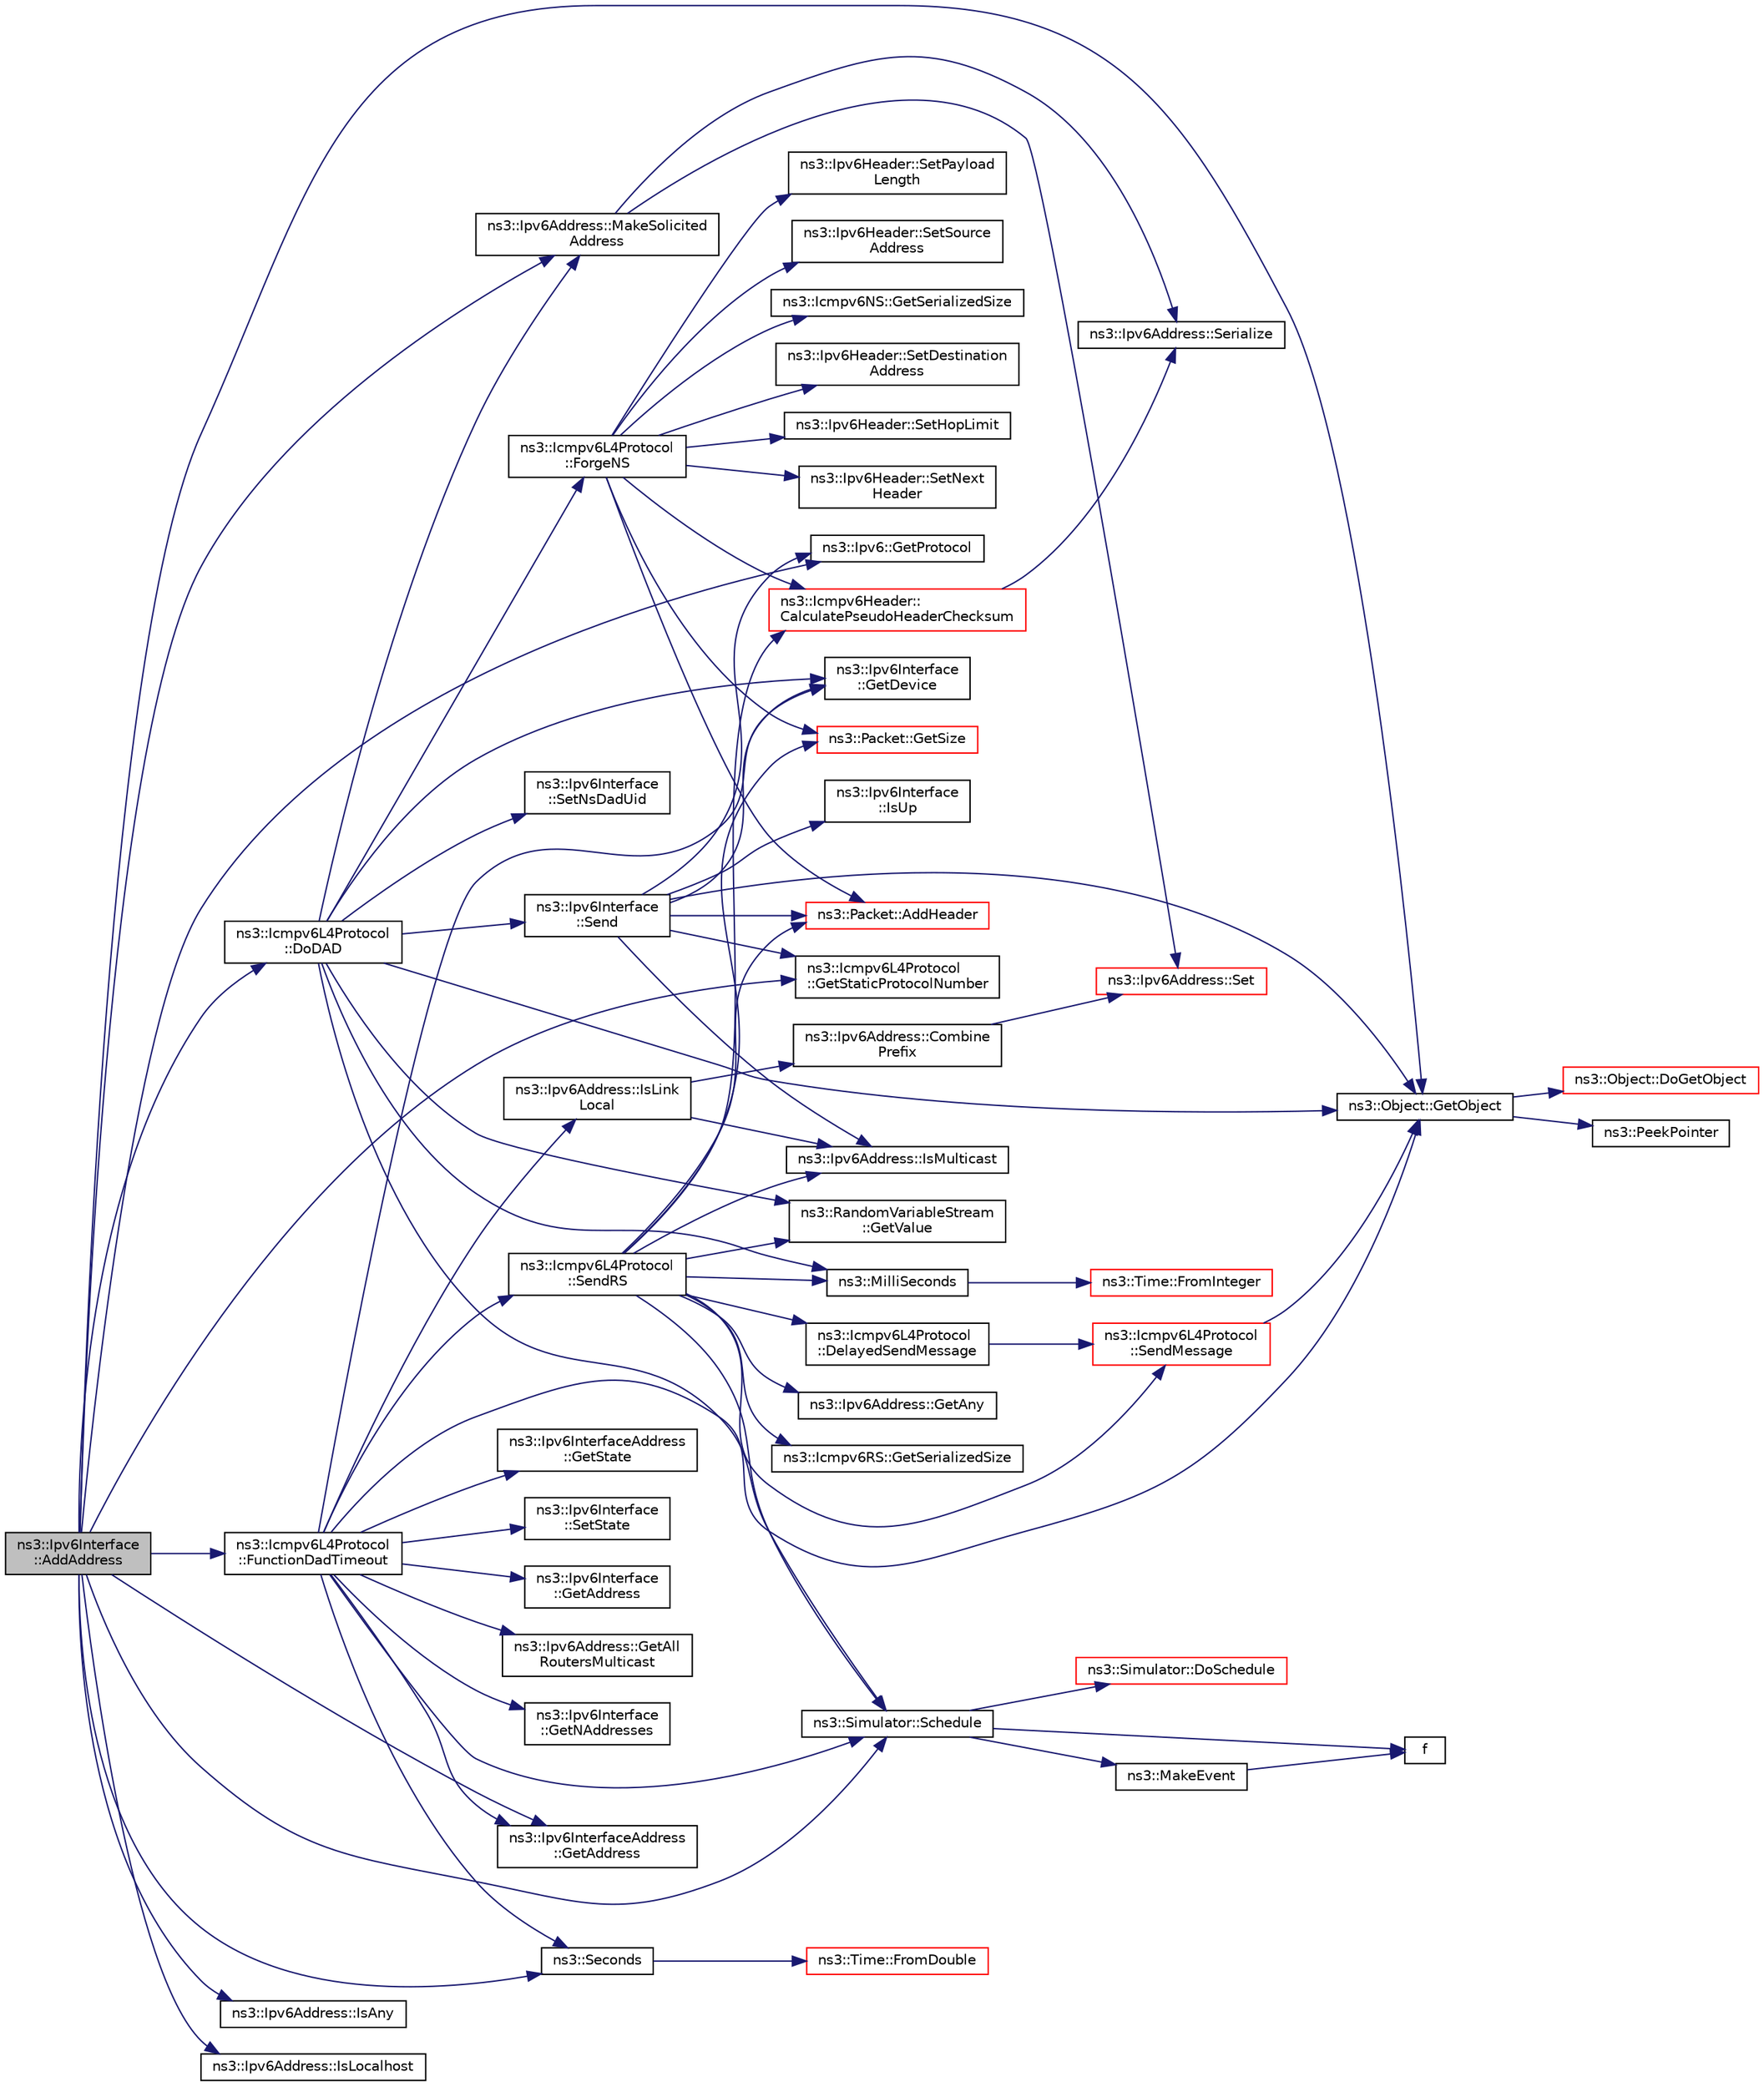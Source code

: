 digraph "ns3::Ipv6Interface::AddAddress"
{
 // LATEX_PDF_SIZE
  edge [fontname="Helvetica",fontsize="10",labelfontname="Helvetica",labelfontsize="10"];
  node [fontname="Helvetica",fontsize="10",shape=record];
  rankdir="LR";
  Node1 [label="ns3::Ipv6Interface\l::AddAddress",height=0.2,width=0.4,color="black", fillcolor="grey75", style="filled", fontcolor="black",tooltip="Add an IPv6 address."];
  Node1 -> Node2 [color="midnightblue",fontsize="10",style="solid",fontname="Helvetica"];
  Node2 [label="ns3::Icmpv6L4Protocol\l::DoDAD",height=0.2,width=0.4,color="black", fillcolor="white", style="filled",URL="$classns3_1_1_icmpv6_l4_protocol.html#a926ea8e638e30cee8c3c17d4141f3f58",tooltip="Do the Duplication Address Detection (DAD)."];
  Node2 -> Node3 [color="midnightblue",fontsize="10",style="solid",fontname="Helvetica"];
  Node3 [label="ns3::Icmpv6L4Protocol\l::ForgeNS",height=0.2,width=0.4,color="black", fillcolor="white", style="filled",URL="$classns3_1_1_icmpv6_l4_protocol.html#adb98e7ef239b59c186a7c96bf9735068",tooltip="Forge a Neighbor Solicitation."];
  Node3 -> Node4 [color="midnightblue",fontsize="10",style="solid",fontname="Helvetica"];
  Node4 [label="ns3::Packet::AddHeader",height=0.2,width=0.4,color="red", fillcolor="white", style="filled",URL="$classns3_1_1_packet.html#a465108c595a0bc592095cbcab1832ed8",tooltip="Add header to this packet."];
  Node3 -> Node49 [color="midnightblue",fontsize="10",style="solid",fontname="Helvetica"];
  Node49 [label="ns3::Icmpv6Header::\lCalculatePseudoHeaderChecksum",height=0.2,width=0.4,color="red", fillcolor="white", style="filled",URL="$classns3_1_1_icmpv6_header.html#aa0598a05dad2904576ed853885f4ed40",tooltip="Calculate pseudo header checksum for IPv6."];
  Node49 -> Node51 [color="midnightblue",fontsize="10",style="solid",fontname="Helvetica"];
  Node51 [label="ns3::Ipv6Address::Serialize",height=0.2,width=0.4,color="black", fillcolor="white", style="filled",URL="$classns3_1_1_ipv6_address.html#a9f32100844ccb06148ce661a833716bc",tooltip="Serialize this address to a 16-byte buffer."];
  Node3 -> Node55 [color="midnightblue",fontsize="10",style="solid",fontname="Helvetica"];
  Node55 [label="ns3::Icmpv6NS::GetSerializedSize",height=0.2,width=0.4,color="black", fillcolor="white", style="filled",URL="$classns3_1_1_icmpv6_n_s.html#a6cabefb0a72f471458dc98f4653cd687",tooltip="Get the serialized size."];
  Node3 -> Node56 [color="midnightblue",fontsize="10",style="solid",fontname="Helvetica"];
  Node56 [label="ns3::Packet::GetSize",height=0.2,width=0.4,color="red", fillcolor="white", style="filled",URL="$classns3_1_1_packet.html#afff7cb1ff518ee6dc0d424e10a5ad6ec",tooltip="Returns the the size in bytes of the packet (including the zero-filled initial payload)."];
  Node3 -> Node58 [color="midnightblue",fontsize="10",style="solid",fontname="Helvetica"];
  Node58 [label="ns3::Ipv6Header::SetDestination\lAddress",height=0.2,width=0.4,color="black", fillcolor="white", style="filled",URL="$classns3_1_1_ipv6_header.html#af42a4936f1f94fa012dfd33e3d5d9e9a",tooltip="Set the \"Destination address\" field."];
  Node3 -> Node59 [color="midnightblue",fontsize="10",style="solid",fontname="Helvetica"];
  Node59 [label="ns3::Ipv6Header::SetHopLimit",height=0.2,width=0.4,color="black", fillcolor="white", style="filled",URL="$classns3_1_1_ipv6_header.html#a5133fdec9ec05d089d9c47f476715d73",tooltip="Set the \"Hop limit\" field (TTL)."];
  Node3 -> Node60 [color="midnightblue",fontsize="10",style="solid",fontname="Helvetica"];
  Node60 [label="ns3::Ipv6Header::SetNext\lHeader",height=0.2,width=0.4,color="black", fillcolor="white", style="filled",URL="$classns3_1_1_ipv6_header.html#add71fca40c6bf671bcc1403557a0852d",tooltip="Set the \"Next header\" field."];
  Node3 -> Node61 [color="midnightblue",fontsize="10",style="solid",fontname="Helvetica"];
  Node61 [label="ns3::Ipv6Header::SetPayload\lLength",height=0.2,width=0.4,color="black", fillcolor="white", style="filled",URL="$classns3_1_1_ipv6_header.html#a6d888c3bc07b2f523c1f8512e976a25b",tooltip="Set the \"Payload length\" field."];
  Node3 -> Node62 [color="midnightblue",fontsize="10",style="solid",fontname="Helvetica"];
  Node62 [label="ns3::Ipv6Header::SetSource\lAddress",height=0.2,width=0.4,color="black", fillcolor="white", style="filled",URL="$classns3_1_1_ipv6_header.html#aa0c5fe268a9a8096dfe9d4f7147241ab",tooltip="Set the \"Source address\" field."];
  Node2 -> Node63 [color="midnightblue",fontsize="10",style="solid",fontname="Helvetica"];
  Node63 [label="ns3::Ipv6Interface\l::GetDevice",height=0.2,width=0.4,color="black", fillcolor="white", style="filled",URL="$classns3_1_1_ipv6_interface.html#ae48d61d8e995e585a74050d78455bac7",tooltip="Get the NetDevice."];
  Node2 -> Node64 [color="midnightblue",fontsize="10",style="solid",fontname="Helvetica"];
  Node64 [label="ns3::Object::GetObject",height=0.2,width=0.4,color="black", fillcolor="white", style="filled",URL="$classns3_1_1_object.html#ad21f5401ff705cd29c37f931ea3afc18",tooltip="Get a pointer to the requested aggregated Object."];
  Node64 -> Node65 [color="midnightblue",fontsize="10",style="solid",fontname="Helvetica"];
  Node65 [label="ns3::Object::DoGetObject",height=0.2,width=0.4,color="red", fillcolor="white", style="filled",URL="$classns3_1_1_object.html#a7c009975f7c0994cb47a69f713745e0a",tooltip="Find an Object of TypeId tid in the aggregates of this Object."];
  Node64 -> Node76 [color="midnightblue",fontsize="10",style="solid",fontname="Helvetica"];
  Node76 [label="ns3::PeekPointer",height=0.2,width=0.4,color="black", fillcolor="white", style="filled",URL="$namespacens3.html#af2a7557fe9afdd98d8f6f8f6e412cf5a",tooltip=" "];
  Node2 -> Node77 [color="midnightblue",fontsize="10",style="solid",fontname="Helvetica"];
  Node77 [label="ns3::RandomVariableStream\l::GetValue",height=0.2,width=0.4,color="black", fillcolor="white", style="filled",URL="$classns3_1_1_random_variable_stream.html#a4fa5944dc4cb11544e661ed23072b36c",tooltip="Get the next random value as a double drawn from the distribution."];
  Node2 -> Node78 [color="midnightblue",fontsize="10",style="solid",fontname="Helvetica"];
  Node78 [label="ns3::Ipv6Address::MakeSolicited\lAddress",height=0.2,width=0.4,color="black", fillcolor="white", style="filled",URL="$classns3_1_1_ipv6_address.html#a1f6831d89cb902b8af5c73baaab97832",tooltip="Make the solicited IPv6 address."];
  Node78 -> Node51 [color="midnightblue",fontsize="10",style="solid",fontname="Helvetica"];
  Node78 -> Node79 [color="midnightblue",fontsize="10",style="solid",fontname="Helvetica"];
  Node79 [label="ns3::Ipv6Address::Set",height=0.2,width=0.4,color="red", fillcolor="white", style="filled",URL="$classns3_1_1_ipv6_address.html#aa5566a72cd0db41ef149a444977b6d7f",tooltip="Sets an Ipv6Address by parsing the input C-string."];
  Node2 -> Node81 [color="midnightblue",fontsize="10",style="solid",fontname="Helvetica"];
  Node81 [label="ns3::MilliSeconds",height=0.2,width=0.4,color="black", fillcolor="white", style="filled",URL="$group__timecivil.html#gaf26127cf4571146b83a92ee18679c7a9",tooltip="Construct a Time in the indicated unit."];
  Node81 -> Node82 [color="midnightblue",fontsize="10",style="solid",fontname="Helvetica"];
  Node82 [label="ns3::Time::FromInteger",height=0.2,width=0.4,color="red", fillcolor="white", style="filled",URL="$classns3_1_1_time.html#a3e742c67b2764e75ff95f9b754d43fe9",tooltip="Create a Time equal to value in unit unit."];
  Node2 -> Node91 [color="midnightblue",fontsize="10",style="solid",fontname="Helvetica"];
  Node91 [label="ns3::Simulator::Schedule",height=0.2,width=0.4,color="black", fillcolor="white", style="filled",URL="$classns3_1_1_simulator.html#a3da7d28335c8ac0e3e86781f766df241",tooltip="Schedule an event to expire after delay."];
  Node91 -> Node92 [color="midnightblue",fontsize="10",style="solid",fontname="Helvetica"];
  Node92 [label="ns3::Simulator::DoSchedule",height=0.2,width=0.4,color="red", fillcolor="white", style="filled",URL="$classns3_1_1_simulator.html#a47af23973938819bdc89cb2807e09ed5",tooltip="Implementation of the various Schedule methods."];
  Node91 -> Node140 [color="midnightblue",fontsize="10",style="solid",fontname="Helvetica"];
  Node140 [label="f",height=0.2,width=0.4,color="black", fillcolor="white", style="filled",URL="$80211b_8c.html#ae7ffc1a8f84fa47a0812b2f2b9627132",tooltip=" "];
  Node91 -> Node141 [color="midnightblue",fontsize="10",style="solid",fontname="Helvetica"];
  Node141 [label="ns3::MakeEvent",height=0.2,width=0.4,color="black", fillcolor="white", style="filled",URL="$group__makeeventfnptr.html#ga289a28a2497c18a9bd299e5e2014094b",tooltip="Make an EventImpl from a function pointer taking varying numbers of arguments."];
  Node141 -> Node140 [color="midnightblue",fontsize="10",style="solid",fontname="Helvetica"];
  Node2 -> Node142 [color="midnightblue",fontsize="10",style="solid",fontname="Helvetica"];
  Node142 [label="ns3::Ipv6Interface\l::Send",height=0.2,width=0.4,color="black", fillcolor="white", style="filled",URL="$classns3_1_1_ipv6_interface.html#aa3be8d7a7f0d8232e2ec9e900a98f727",tooltip="Send a packet through this interface."];
  Node142 -> Node4 [color="midnightblue",fontsize="10",style="solid",fontname="Helvetica"];
  Node142 -> Node63 [color="midnightblue",fontsize="10",style="solid",fontname="Helvetica"];
  Node142 -> Node64 [color="midnightblue",fontsize="10",style="solid",fontname="Helvetica"];
  Node142 -> Node143 [color="midnightblue",fontsize="10",style="solid",fontname="Helvetica"];
  Node143 [label="ns3::Ipv6::GetProtocol",height=0.2,width=0.4,color="black", fillcolor="white", style="filled",URL="$classns3_1_1_ipv6.html#aef0e6be6a6def36087298f48e0b235a3",tooltip="Get L4 protocol by protocol number."];
  Node142 -> Node144 [color="midnightblue",fontsize="10",style="solid",fontname="Helvetica"];
  Node144 [label="ns3::Icmpv6L4Protocol\l::GetStaticProtocolNumber",height=0.2,width=0.4,color="black", fillcolor="white", style="filled",URL="$classns3_1_1_icmpv6_l4_protocol.html#af845269e6c3f4509a4e287195c965afc",tooltip="Get ICMPv6 protocol number."];
  Node142 -> Node145 [color="midnightblue",fontsize="10",style="solid",fontname="Helvetica"];
  Node145 [label="ns3::Ipv6Address::IsMulticast",height=0.2,width=0.4,color="black", fillcolor="white", style="filled",URL="$classns3_1_1_ipv6_address.html#a68f522d40b6db6d383848ea90bc47dd0",tooltip="If the IPv6 address is multicast (ff00::/8)."];
  Node142 -> Node146 [color="midnightblue",fontsize="10",style="solid",fontname="Helvetica"];
  Node146 [label="ns3::Ipv6Interface\l::IsUp",height=0.2,width=0.4,color="black", fillcolor="white", style="filled",URL="$classns3_1_1_ipv6_interface.html#a6699383c5819e27066fbd77e3b409d2d",tooltip="Is the interface UP ?"];
  Node2 -> Node147 [color="midnightblue",fontsize="10",style="solid",fontname="Helvetica"];
  Node147 [label="ns3::Ipv6Interface\l::SetNsDadUid",height=0.2,width=0.4,color="black", fillcolor="white", style="filled",URL="$classns3_1_1_ipv6_interface.html#a9f683ed2c54577e8c89f23899f91fea0",tooltip="Update NS DAD packet UID of an interface address."];
  Node1 -> Node148 [color="midnightblue",fontsize="10",style="solid",fontname="Helvetica"];
  Node148 [label="ns3::Icmpv6L4Protocol\l::FunctionDadTimeout",height=0.2,width=0.4,color="black", fillcolor="white", style="filled",URL="$classns3_1_1_icmpv6_l4_protocol.html#a711527b3645224b0ba04ca0c31d80852",tooltip="Function called when DAD timeout."];
  Node148 -> Node149 [color="midnightblue",fontsize="10",style="solid",fontname="Helvetica"];
  Node149 [label="ns3::Ipv6InterfaceAddress\l::GetAddress",height=0.2,width=0.4,color="black", fillcolor="white", style="filled",URL="$classns3_1_1_ipv6_interface_address.html#a2cefaa3c66694e103da53cc784ba46bf",tooltip="Get the IPv6 address."];
  Node148 -> Node150 [color="midnightblue",fontsize="10",style="solid",fontname="Helvetica"];
  Node150 [label="ns3::Ipv6Interface\l::GetAddress",height=0.2,width=0.4,color="black", fillcolor="white", style="filled",URL="$classns3_1_1_ipv6_interface.html#a89390f0573d7d2ddf7504dad10194a3a",tooltip="Get an address from IPv6 interface."];
  Node148 -> Node151 [color="midnightblue",fontsize="10",style="solid",fontname="Helvetica"];
  Node151 [label="ns3::Ipv6Address::GetAll\lRoutersMulticast",height=0.2,width=0.4,color="black", fillcolor="white", style="filled",URL="$classns3_1_1_ipv6_address.html#aae006ec0f2c8e0cfd792cc1427f493cf",tooltip="Get the \"all routers multicast\" address."];
  Node148 -> Node63 [color="midnightblue",fontsize="10",style="solid",fontname="Helvetica"];
  Node148 -> Node152 [color="midnightblue",fontsize="10",style="solid",fontname="Helvetica"];
  Node152 [label="ns3::Ipv6Interface\l::GetNAddresses",height=0.2,width=0.4,color="black", fillcolor="white", style="filled",URL="$classns3_1_1_ipv6_interface.html#ac09a4fb423fa2f13819bb0ef7c833a47",tooltip="Get number of addresses on this IPv6 interface."];
  Node148 -> Node64 [color="midnightblue",fontsize="10",style="solid",fontname="Helvetica"];
  Node148 -> Node153 [color="midnightblue",fontsize="10",style="solid",fontname="Helvetica"];
  Node153 [label="ns3::Ipv6InterfaceAddress\l::GetState",height=0.2,width=0.4,color="black", fillcolor="white", style="filled",URL="$classns3_1_1_ipv6_interface_address.html#a84bb3a85b1c44702e4aa9c00e4cd51eb",tooltip="Get the address state."];
  Node148 -> Node154 [color="midnightblue",fontsize="10",style="solid",fontname="Helvetica"];
  Node154 [label="ns3::Ipv6Address::IsLink\lLocal",height=0.2,width=0.4,color="black", fillcolor="white", style="filled",URL="$classns3_1_1_ipv6_address.html#a0b549807a9ad8389c7cc82b762b7c1f1",tooltip="If the IPv6 address is a link-local address (fe80::/64)."];
  Node154 -> Node155 [color="midnightblue",fontsize="10",style="solid",fontname="Helvetica"];
  Node155 [label="ns3::Ipv6Address::Combine\lPrefix",height=0.2,width=0.4,color="black", fillcolor="white", style="filled",URL="$classns3_1_1_ipv6_address.html#a3279a6dcdad36e8791f172daaa7be533",tooltip="Combine this address with a prefix."];
  Node155 -> Node79 [color="midnightblue",fontsize="10",style="solid",fontname="Helvetica"];
  Node154 -> Node145 [color="midnightblue",fontsize="10",style="solid",fontname="Helvetica"];
  Node148 -> Node91 [color="midnightblue",fontsize="10",style="solid",fontname="Helvetica"];
  Node148 -> Node156 [color="midnightblue",fontsize="10",style="solid",fontname="Helvetica"];
  Node156 [label="ns3::Seconds",height=0.2,width=0.4,color="black", fillcolor="white", style="filled",URL="$group__timecivil.html#ga33c34b816f8ff6628e33d5c8e9713b9e",tooltip="Construct a Time in the indicated unit."];
  Node156 -> Node89 [color="midnightblue",fontsize="10",style="solid",fontname="Helvetica"];
  Node89 [label="ns3::Time::FromDouble",height=0.2,width=0.4,color="red", fillcolor="white", style="filled",URL="$classns3_1_1_time.html#a60e845f4a74e62495b86356afe604cb4",tooltip="Create a Time equal to value in unit unit."];
  Node148 -> Node157 [color="midnightblue",fontsize="10",style="solid",fontname="Helvetica"];
  Node157 [label="ns3::Icmpv6L4Protocol\l::SendRS",height=0.2,width=0.4,color="black", fillcolor="white", style="filled",URL="$classns3_1_1_icmpv6_l4_protocol.html#aaf09883d79f1a055df31d23089a0ea3b",tooltip="Send a Router Solicitation."];
  Node157 -> Node4 [color="midnightblue",fontsize="10",style="solid",fontname="Helvetica"];
  Node157 -> Node49 [color="midnightblue",fontsize="10",style="solid",fontname="Helvetica"];
  Node157 -> Node158 [color="midnightblue",fontsize="10",style="solid",fontname="Helvetica"];
  Node158 [label="ns3::Icmpv6L4Protocol\l::DelayedSendMessage",height=0.2,width=0.4,color="black", fillcolor="white", style="filled",URL="$classns3_1_1_icmpv6_l4_protocol.html#a3c4b85301ce19b8b2791402972553127",tooltip="Helper function used during delayed solicitation."];
  Node158 -> Node159 [color="midnightblue",fontsize="10",style="solid",fontname="Helvetica"];
  Node159 [label="ns3::Icmpv6L4Protocol\l::SendMessage",height=0.2,width=0.4,color="red", fillcolor="white", style="filled",URL="$classns3_1_1_icmpv6_l4_protocol.html#aca22b3999b518531f807d822060a06a8",tooltip="Send a packet via ICMPv6, note that packet already contains ICMPv6 header."];
  Node159 -> Node64 [color="midnightblue",fontsize="10",style="solid",fontname="Helvetica"];
  Node157 -> Node166 [color="midnightblue",fontsize="10",style="solid",fontname="Helvetica"];
  Node166 [label="ns3::Ipv6Address::GetAny",height=0.2,width=0.4,color="black", fillcolor="white", style="filled",URL="$classns3_1_1_ipv6_address.html#a2783e8badfc98c8b0a8508bba6e1b91e",tooltip="Get the \"any\" (::) Ipv6Address."];
  Node157 -> Node167 [color="midnightblue",fontsize="10",style="solid",fontname="Helvetica"];
  Node167 [label="ns3::Icmpv6RS::GetSerializedSize",height=0.2,width=0.4,color="black", fillcolor="white", style="filled",URL="$classns3_1_1_icmpv6_r_s.html#a7a31e0840aceae4546da75cfe95ea247",tooltip="Get the serialized size."];
  Node157 -> Node56 [color="midnightblue",fontsize="10",style="solid",fontname="Helvetica"];
  Node157 -> Node77 [color="midnightblue",fontsize="10",style="solid",fontname="Helvetica"];
  Node157 -> Node145 [color="midnightblue",fontsize="10",style="solid",fontname="Helvetica"];
  Node157 -> Node81 [color="midnightblue",fontsize="10",style="solid",fontname="Helvetica"];
  Node157 -> Node91 [color="midnightblue",fontsize="10",style="solid",fontname="Helvetica"];
  Node157 -> Node159 [color="midnightblue",fontsize="10",style="solid",fontname="Helvetica"];
  Node148 -> Node168 [color="midnightblue",fontsize="10",style="solid",fontname="Helvetica"];
  Node168 [label="ns3::Ipv6Interface\l::SetState",height=0.2,width=0.4,color="black", fillcolor="white", style="filled",URL="$classns3_1_1_ipv6_interface.html#af12aa1156e1c24b040dc3a409fc87bfe",tooltip="Update state of an interface address."];
  Node1 -> Node149 [color="midnightblue",fontsize="10",style="solid",fontname="Helvetica"];
  Node1 -> Node64 [color="midnightblue",fontsize="10",style="solid",fontname="Helvetica"];
  Node1 -> Node143 [color="midnightblue",fontsize="10",style="solid",fontname="Helvetica"];
  Node1 -> Node144 [color="midnightblue",fontsize="10",style="solid",fontname="Helvetica"];
  Node1 -> Node169 [color="midnightblue",fontsize="10",style="solid",fontname="Helvetica"];
  Node169 [label="ns3::Ipv6Address::IsAny",height=0.2,width=0.4,color="black", fillcolor="white", style="filled",URL="$classns3_1_1_ipv6_address.html#aaacafa8d26946a16a5688777b696277a",tooltip="If the IPv6 address is the \"Any\" address."];
  Node1 -> Node170 [color="midnightblue",fontsize="10",style="solid",fontname="Helvetica"];
  Node170 [label="ns3::Ipv6Address::IsLocalhost",height=0.2,width=0.4,color="black", fillcolor="white", style="filled",URL="$classns3_1_1_ipv6_address.html#aafb308d6b801bb6239b3eb76f0b76aa4",tooltip="If the IPv6 address is localhost (::1)."];
  Node1 -> Node78 [color="midnightblue",fontsize="10",style="solid",fontname="Helvetica"];
  Node1 -> Node91 [color="midnightblue",fontsize="10",style="solid",fontname="Helvetica"];
  Node1 -> Node156 [color="midnightblue",fontsize="10",style="solid",fontname="Helvetica"];
}
